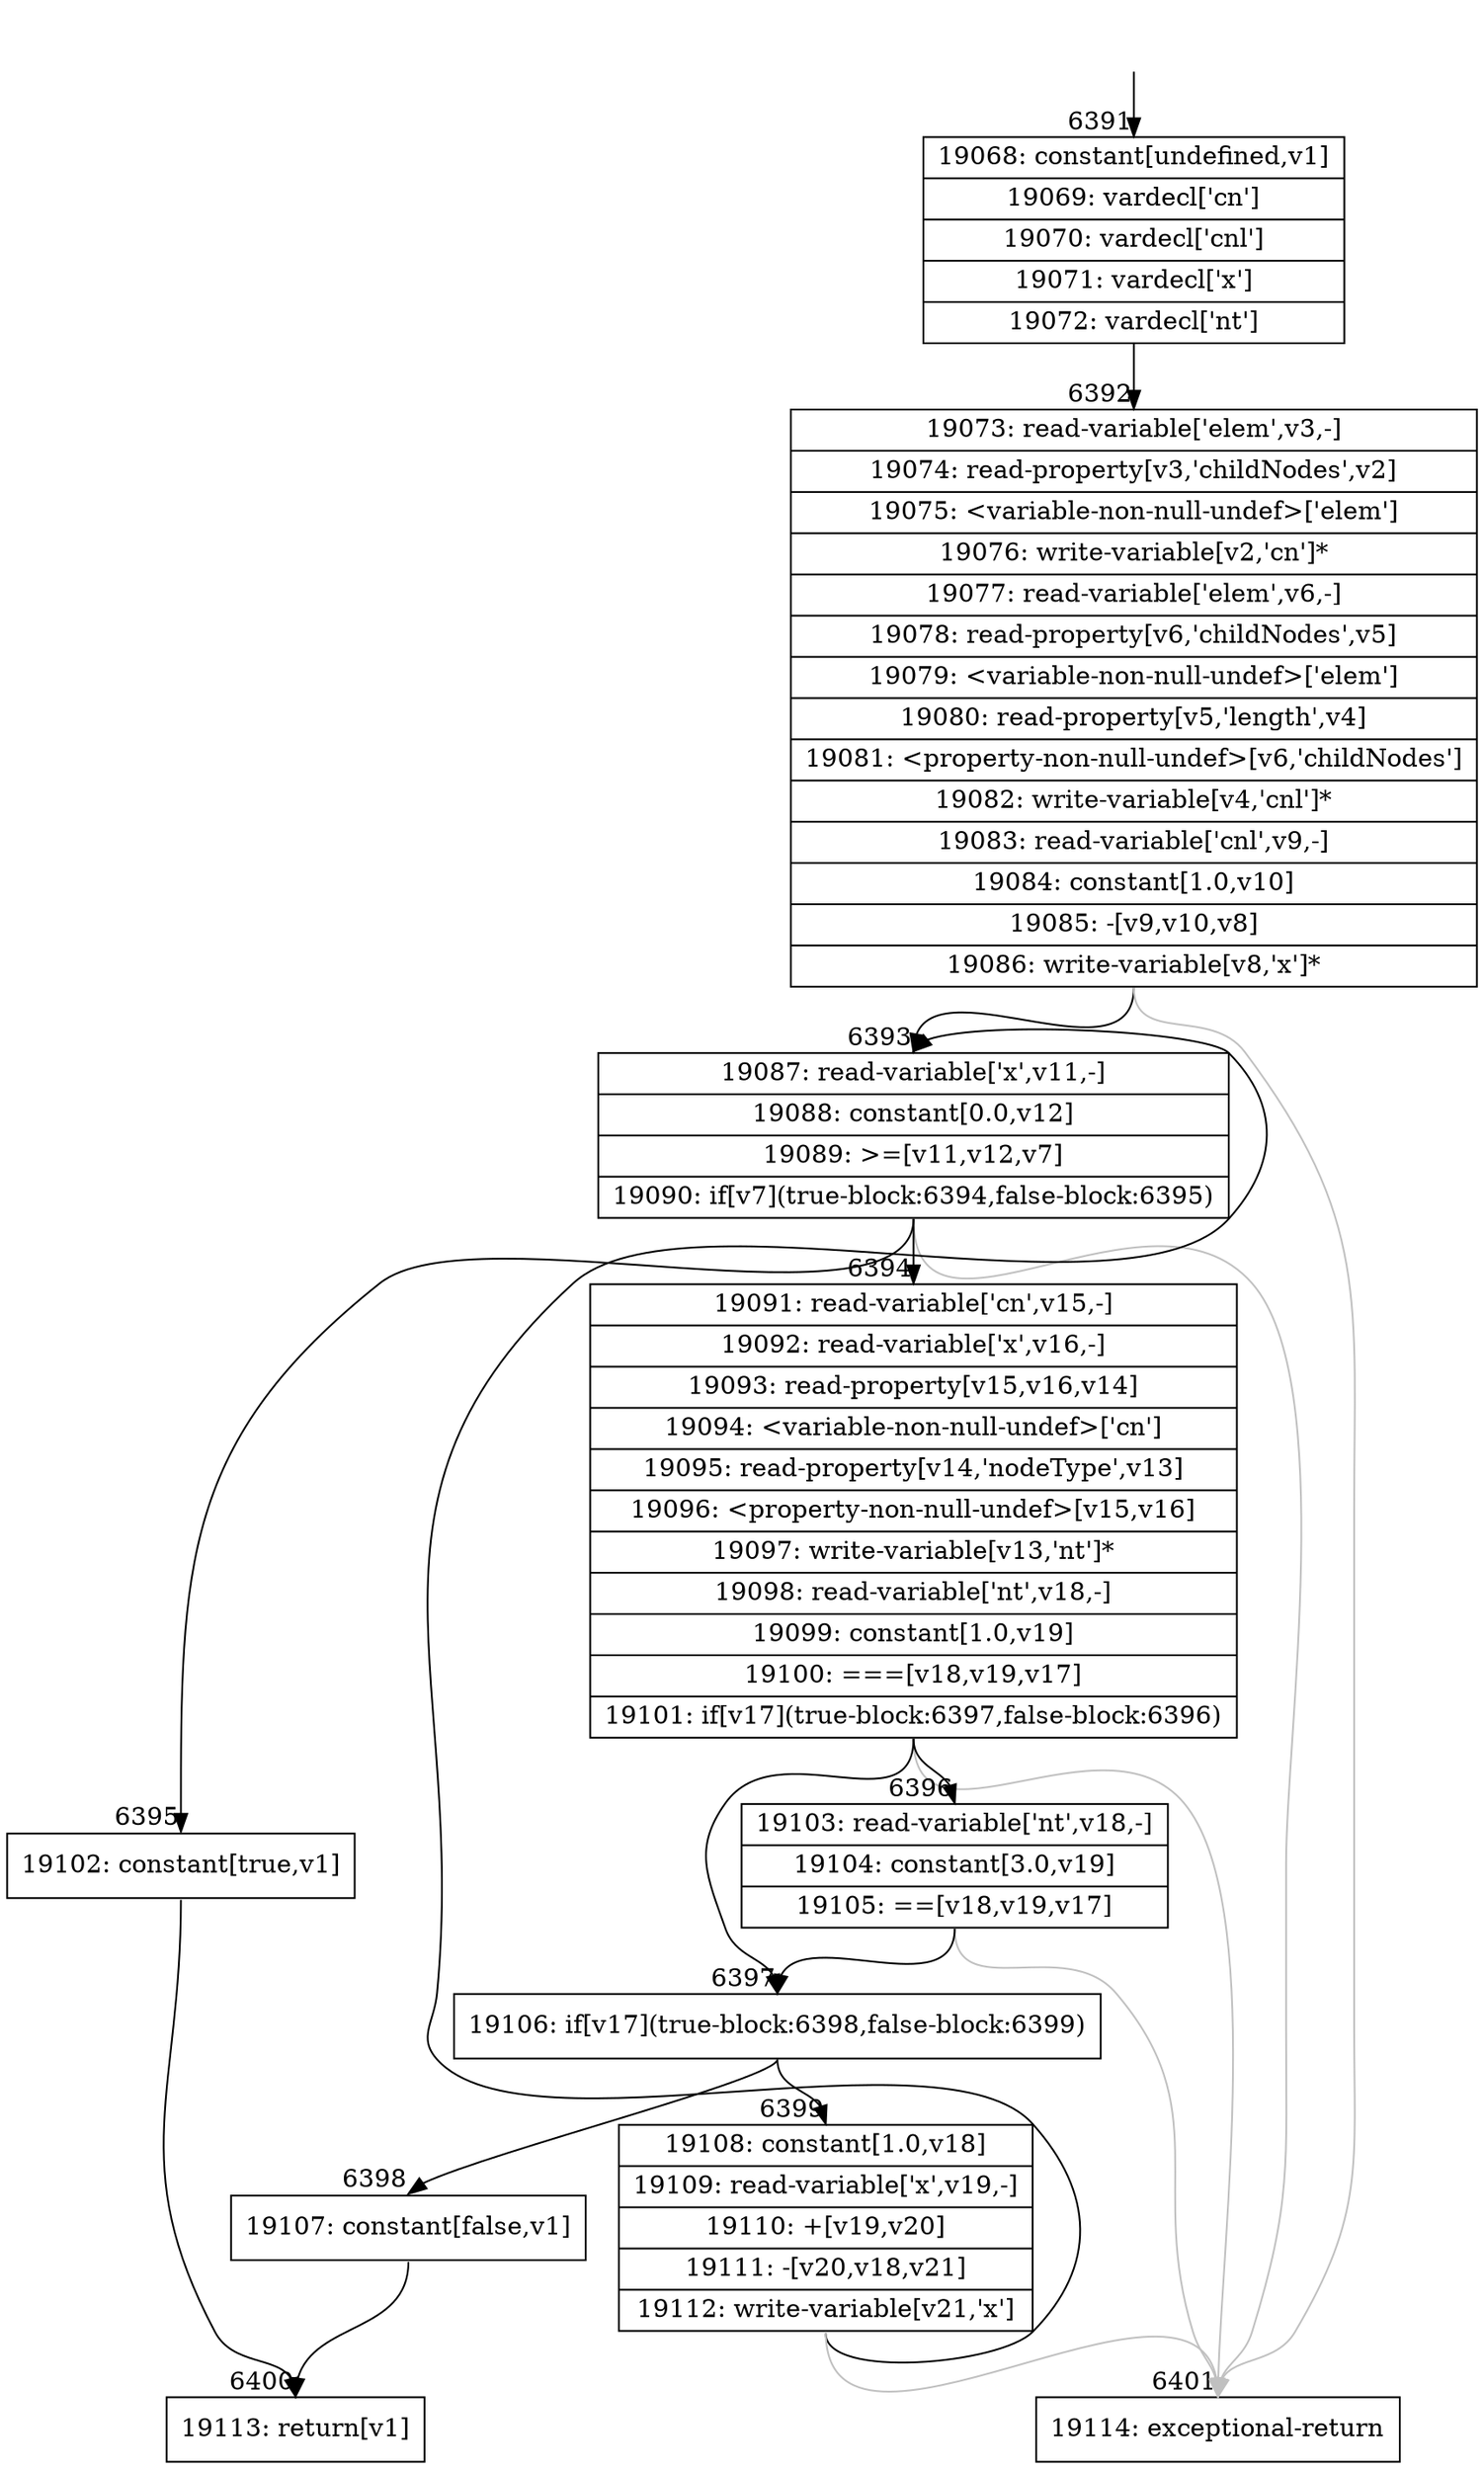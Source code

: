digraph {
rankdir="TD"
BB_entry448[shape=none,label=""];
BB_entry448 -> BB6391 [tailport=s, headport=n, headlabel="    6391"]
BB6391 [shape=record label="{19068: constant[undefined,v1]|19069: vardecl['cn']|19070: vardecl['cnl']|19071: vardecl['x']|19072: vardecl['nt']}" ] 
BB6391 -> BB6392 [tailport=s, headport=n, headlabel="      6392"]
BB6392 [shape=record label="{19073: read-variable['elem',v3,-]|19074: read-property[v3,'childNodes',v2]|19075: \<variable-non-null-undef\>['elem']|19076: write-variable[v2,'cn']*|19077: read-variable['elem',v6,-]|19078: read-property[v6,'childNodes',v5]|19079: \<variable-non-null-undef\>['elem']|19080: read-property[v5,'length',v4]|19081: \<property-non-null-undef\>[v6,'childNodes']|19082: write-variable[v4,'cnl']*|19083: read-variable['cnl',v9,-]|19084: constant[1.0,v10]|19085: -[v9,v10,v8]|19086: write-variable[v8,'x']*}" ] 
BB6392 -> BB6393 [tailport=s, headport=n, headlabel="      6393"]
BB6392 -> BB6401 [tailport=s, headport=n, color=gray, headlabel="      6401"]
BB6393 [shape=record label="{19087: read-variable['x',v11,-]|19088: constant[0.0,v12]|19089: \>=[v11,v12,v7]|19090: if[v7](true-block:6394,false-block:6395)}" ] 
BB6393 -> BB6394 [tailport=s, headport=n, headlabel="      6394"]
BB6393 -> BB6395 [tailport=s, headport=n, headlabel="      6395"]
BB6393 -> BB6401 [tailport=s, headport=n, color=gray]
BB6394 [shape=record label="{19091: read-variable['cn',v15,-]|19092: read-variable['x',v16,-]|19093: read-property[v15,v16,v14]|19094: \<variable-non-null-undef\>['cn']|19095: read-property[v14,'nodeType',v13]|19096: \<property-non-null-undef\>[v15,v16]|19097: write-variable[v13,'nt']*|19098: read-variable['nt',v18,-]|19099: constant[1.0,v19]|19100: ===[v18,v19,v17]|19101: if[v17](true-block:6397,false-block:6396)}" ] 
BB6394 -> BB6397 [tailport=s, headport=n, headlabel="      6397"]
BB6394 -> BB6396 [tailport=s, headport=n, headlabel="      6396"]
BB6394 -> BB6401 [tailport=s, headport=n, color=gray]
BB6395 [shape=record label="{19102: constant[true,v1]}" ] 
BB6395 -> BB6400 [tailport=s, headport=n, headlabel="      6400"]
BB6396 [shape=record label="{19103: read-variable['nt',v18,-]|19104: constant[3.0,v19]|19105: ==[v18,v19,v17]}" ] 
BB6396 -> BB6397 [tailport=s, headport=n]
BB6396 -> BB6401 [tailport=s, headport=n, color=gray]
BB6397 [shape=record label="{19106: if[v17](true-block:6398,false-block:6399)}" ] 
BB6397 -> BB6398 [tailport=s, headport=n, headlabel="      6398"]
BB6397 -> BB6399 [tailport=s, headport=n, headlabel="      6399"]
BB6398 [shape=record label="{19107: constant[false,v1]}" ] 
BB6398 -> BB6400 [tailport=s, headport=n]
BB6399 [shape=record label="{19108: constant[1.0,v18]|19109: read-variable['x',v19,-]|19110: +[v19,v20]|19111: -[v20,v18,v21]|19112: write-variable[v21,'x']}" ] 
BB6399 -> BB6393 [tailport=s, headport=n]
BB6399 -> BB6401 [tailport=s, headport=n, color=gray]
BB6400 [shape=record label="{19113: return[v1]}" ] 
BB6401 [shape=record label="{19114: exceptional-return}" ] 
//#$~ 9135
}
